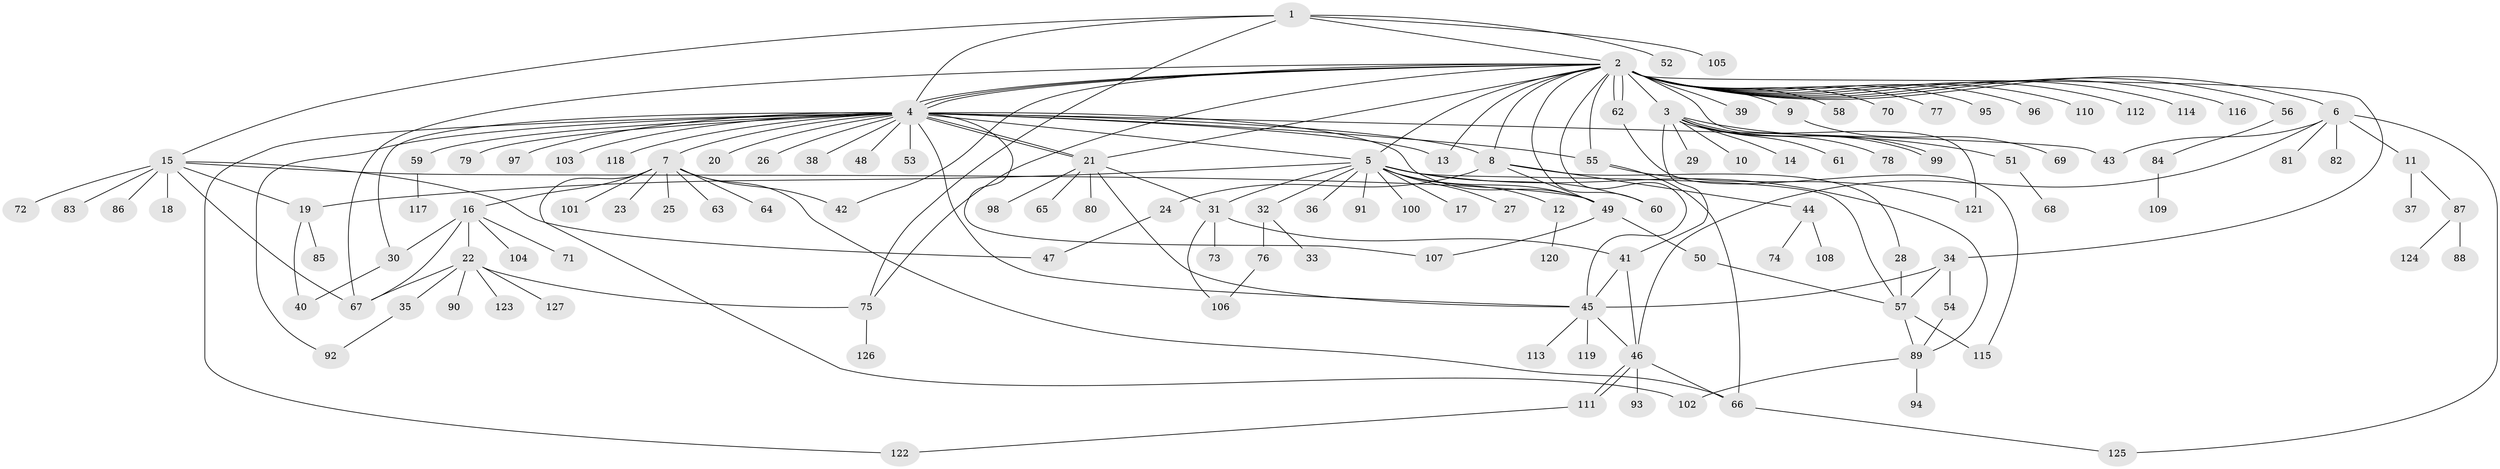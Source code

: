 // Generated by graph-tools (version 1.1) at 2025/25/03/09/25 03:25:59]
// undirected, 127 vertices, 176 edges
graph export_dot {
graph [start="1"]
  node [color=gray90,style=filled];
  1;
  2;
  3;
  4;
  5;
  6;
  7;
  8;
  9;
  10;
  11;
  12;
  13;
  14;
  15;
  16;
  17;
  18;
  19;
  20;
  21;
  22;
  23;
  24;
  25;
  26;
  27;
  28;
  29;
  30;
  31;
  32;
  33;
  34;
  35;
  36;
  37;
  38;
  39;
  40;
  41;
  42;
  43;
  44;
  45;
  46;
  47;
  48;
  49;
  50;
  51;
  52;
  53;
  54;
  55;
  56;
  57;
  58;
  59;
  60;
  61;
  62;
  63;
  64;
  65;
  66;
  67;
  68;
  69;
  70;
  71;
  72;
  73;
  74;
  75;
  76;
  77;
  78;
  79;
  80;
  81;
  82;
  83;
  84;
  85;
  86;
  87;
  88;
  89;
  90;
  91;
  92;
  93;
  94;
  95;
  96;
  97;
  98;
  99;
  100;
  101;
  102;
  103;
  104;
  105;
  106;
  107;
  108;
  109;
  110;
  111;
  112;
  113;
  114;
  115;
  116;
  117;
  118;
  119;
  120;
  121;
  122;
  123;
  124;
  125;
  126;
  127;
  1 -- 2;
  1 -- 4;
  1 -- 15;
  1 -- 52;
  1 -- 75;
  1 -- 105;
  2 -- 3;
  2 -- 4;
  2 -- 4;
  2 -- 4;
  2 -- 5;
  2 -- 6;
  2 -- 8;
  2 -- 9;
  2 -- 13;
  2 -- 21;
  2 -- 34;
  2 -- 39;
  2 -- 42;
  2 -- 45;
  2 -- 55;
  2 -- 56;
  2 -- 58;
  2 -- 60;
  2 -- 62;
  2 -- 62;
  2 -- 67;
  2 -- 70;
  2 -- 75;
  2 -- 77;
  2 -- 95;
  2 -- 96;
  2 -- 110;
  2 -- 112;
  2 -- 114;
  2 -- 116;
  2 -- 121;
  3 -- 10;
  3 -- 14;
  3 -- 29;
  3 -- 41;
  3 -- 51;
  3 -- 61;
  3 -- 78;
  3 -- 99;
  3 -- 99;
  4 -- 5;
  4 -- 7;
  4 -- 8;
  4 -- 13;
  4 -- 20;
  4 -- 21;
  4 -- 21;
  4 -- 26;
  4 -- 30;
  4 -- 38;
  4 -- 43;
  4 -- 45;
  4 -- 48;
  4 -- 49;
  4 -- 53;
  4 -- 55;
  4 -- 59;
  4 -- 79;
  4 -- 92;
  4 -- 97;
  4 -- 103;
  4 -- 107;
  4 -- 118;
  4 -- 122;
  5 -- 12;
  5 -- 17;
  5 -- 19;
  5 -- 27;
  5 -- 31;
  5 -- 32;
  5 -- 36;
  5 -- 49;
  5 -- 57;
  5 -- 60;
  5 -- 89;
  5 -- 91;
  5 -- 100;
  6 -- 11;
  6 -- 43;
  6 -- 46;
  6 -- 81;
  6 -- 82;
  6 -- 125;
  7 -- 16;
  7 -- 23;
  7 -- 25;
  7 -- 42;
  7 -- 63;
  7 -- 64;
  7 -- 66;
  7 -- 101;
  7 -- 102;
  8 -- 24;
  8 -- 28;
  8 -- 44;
  8 -- 49;
  9 -- 69;
  11 -- 37;
  11 -- 87;
  12 -- 120;
  15 -- 18;
  15 -- 19;
  15 -- 47;
  15 -- 49;
  15 -- 67;
  15 -- 72;
  15 -- 83;
  15 -- 86;
  16 -- 22;
  16 -- 30;
  16 -- 67;
  16 -- 71;
  16 -- 104;
  19 -- 40;
  19 -- 85;
  21 -- 31;
  21 -- 45;
  21 -- 65;
  21 -- 80;
  21 -- 98;
  22 -- 35;
  22 -- 67;
  22 -- 75;
  22 -- 90;
  22 -- 123;
  22 -- 127;
  24 -- 47;
  28 -- 57;
  30 -- 40;
  31 -- 41;
  31 -- 73;
  31 -- 106;
  32 -- 33;
  32 -- 76;
  34 -- 45;
  34 -- 54;
  34 -- 57;
  35 -- 92;
  41 -- 45;
  41 -- 46;
  44 -- 74;
  44 -- 108;
  45 -- 46;
  45 -- 113;
  45 -- 119;
  46 -- 66;
  46 -- 93;
  46 -- 111;
  46 -- 111;
  49 -- 50;
  49 -- 107;
  50 -- 57;
  51 -- 68;
  54 -- 89;
  55 -- 66;
  55 -- 121;
  56 -- 84;
  57 -- 89;
  57 -- 115;
  59 -- 117;
  62 -- 115;
  66 -- 125;
  75 -- 126;
  76 -- 106;
  84 -- 109;
  87 -- 88;
  87 -- 124;
  89 -- 94;
  89 -- 102;
  111 -- 122;
}
